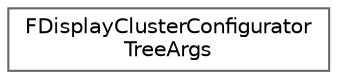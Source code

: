 digraph "Graphical Class Hierarchy"
{
 // INTERACTIVE_SVG=YES
 // LATEX_PDF_SIZE
  bgcolor="transparent";
  edge [fontname=Helvetica,fontsize=10,labelfontname=Helvetica,labelfontsize=10];
  node [fontname=Helvetica,fontsize=10,shape=box,height=0.2,width=0.4];
  rankdir="LR";
  Node0 [id="Node000000",label="FDisplayClusterConfigurator\lTreeArgs",height=0.2,width=0.4,color="grey40", fillcolor="white", style="filled",URL="$d0/d92/structFDisplayClusterConfiguratorTreeArgs.html",tooltip=" "];
}
